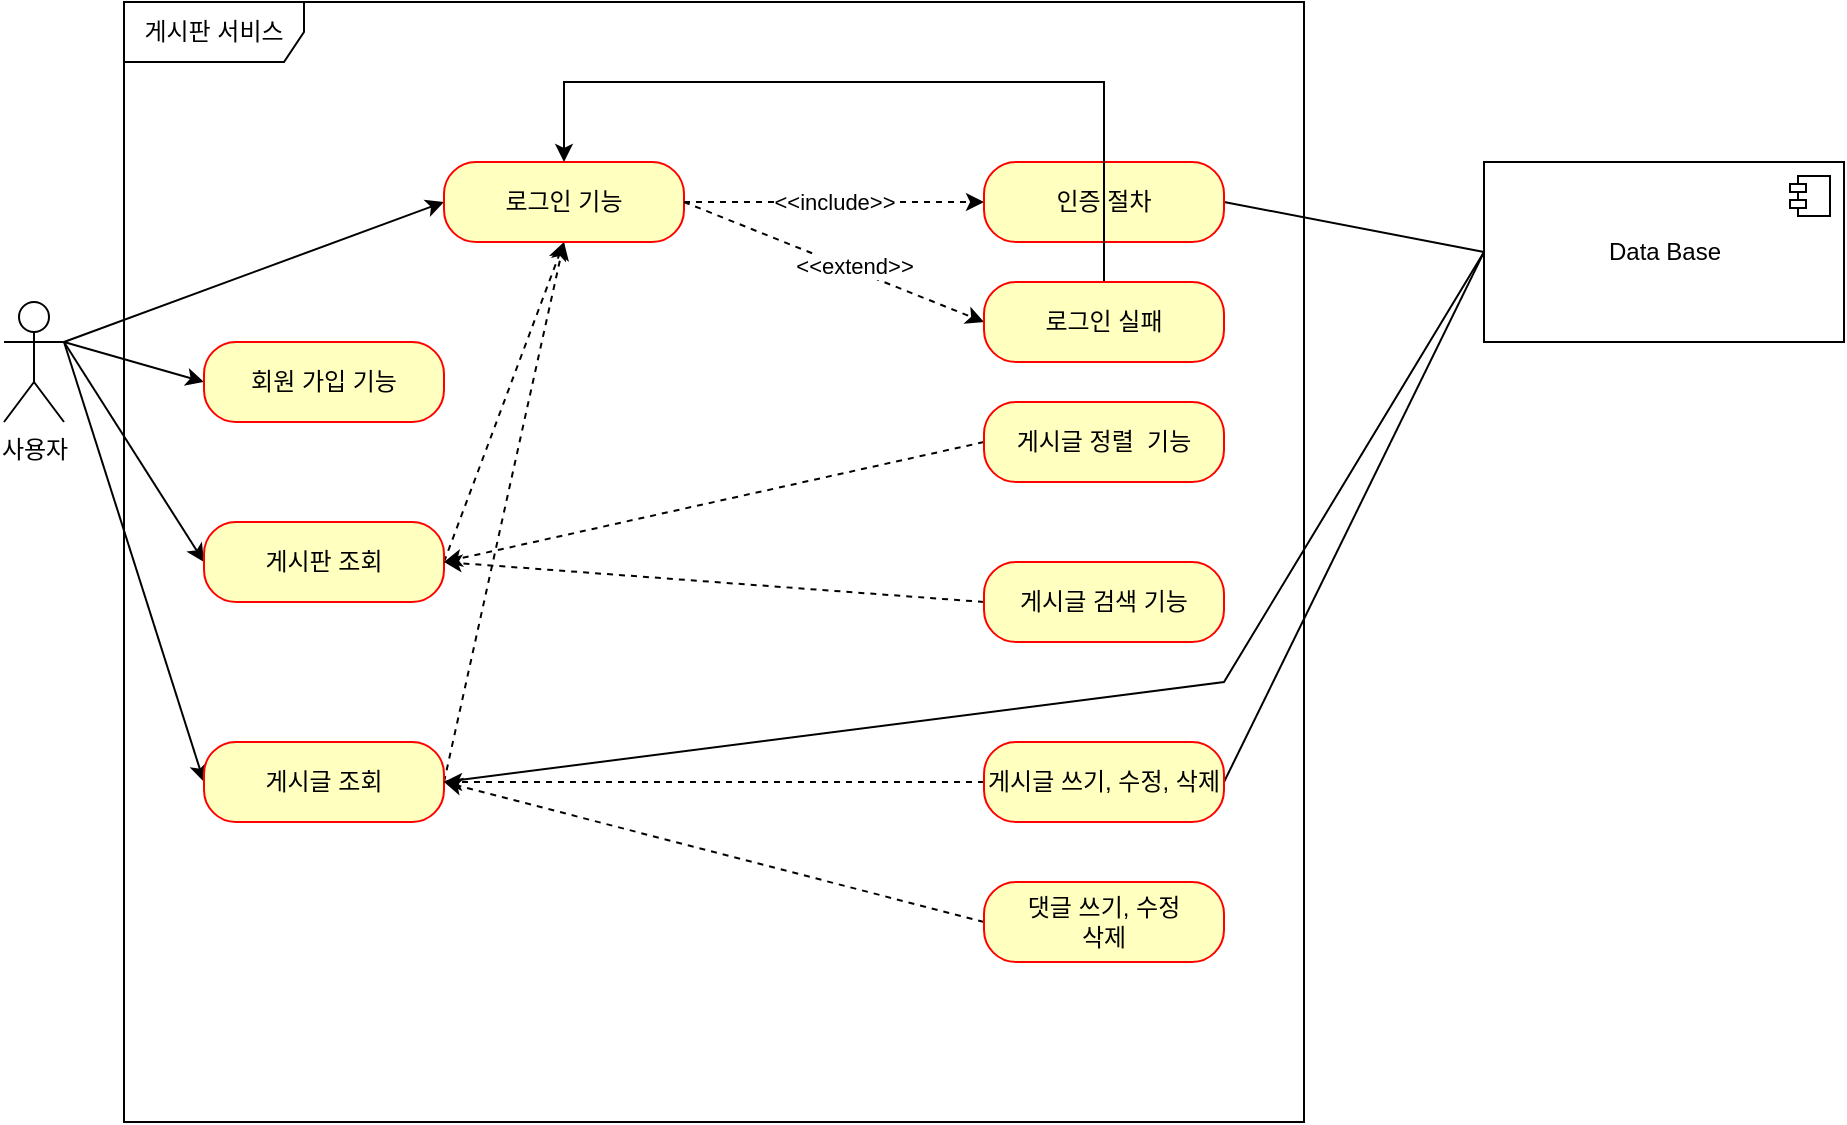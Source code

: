 <mxfile version="20.0.4" type="github">
  <diagram id="aaMPr5jAtVa4Pp0pItJO" name="Page-1">
    <mxGraphModel dx="1426" dy="801" grid="1" gridSize="10" guides="1" tooltips="1" connect="1" arrows="1" fold="1" page="1" pageScale="1" pageWidth="1169" pageHeight="1654" math="0" shadow="0">
      <root>
        <mxCell id="0" />
        <mxCell id="1" parent="0" />
        <mxCell id="eDVEf8kGDEXQK2gPYz-t-14" style="rounded=0;orthogonalLoop=1;jettySize=auto;html=1;exitX=1;exitY=0.333;exitDx=0;exitDy=0;exitPerimeter=0;entryX=0;entryY=0.5;entryDx=0;entryDy=0;" edge="1" parent="1" source="eDVEf8kGDEXQK2gPYz-t-1" target="eDVEf8kGDEXQK2gPYz-t-3">
          <mxGeometry relative="1" as="geometry" />
        </mxCell>
        <mxCell id="eDVEf8kGDEXQK2gPYz-t-16" style="edgeStyle=none;rounded=0;orthogonalLoop=1;jettySize=auto;html=1;entryX=0;entryY=0.5;entryDx=0;entryDy=0;" edge="1" parent="1" target="eDVEf8kGDEXQK2gPYz-t-7">
          <mxGeometry relative="1" as="geometry">
            <mxPoint x="50" y="210" as="sourcePoint" />
          </mxGeometry>
        </mxCell>
        <mxCell id="eDVEf8kGDEXQK2gPYz-t-17" style="edgeStyle=none;rounded=0;orthogonalLoop=1;jettySize=auto;html=1;exitX=1;exitY=0.333;exitDx=0;exitDy=0;exitPerimeter=0;entryX=0;entryY=0.5;entryDx=0;entryDy=0;" edge="1" parent="1" source="eDVEf8kGDEXQK2gPYz-t-1" target="eDVEf8kGDEXQK2gPYz-t-5">
          <mxGeometry relative="1" as="geometry" />
        </mxCell>
        <mxCell id="eDVEf8kGDEXQK2gPYz-t-18" style="edgeStyle=none;rounded=0;orthogonalLoop=1;jettySize=auto;html=1;exitX=1;exitY=0.333;exitDx=0;exitDy=0;exitPerimeter=0;entryX=0;entryY=0.5;entryDx=0;entryDy=0;" edge="1" parent="1" source="eDVEf8kGDEXQK2gPYz-t-1" target="eDVEf8kGDEXQK2gPYz-t-6">
          <mxGeometry relative="1" as="geometry" />
        </mxCell>
        <mxCell id="eDVEf8kGDEXQK2gPYz-t-1" value="사용자" style="shape=umlActor;verticalLabelPosition=bottom;verticalAlign=top;html=1;" vertex="1" parent="1">
          <mxGeometry x="20" y="190" width="30" height="60" as="geometry" />
        </mxCell>
        <mxCell id="eDVEf8kGDEXQK2gPYz-t-2" value="게시판 서비스" style="shape=umlFrame;whiteSpace=wrap;html=1;width=90;height=30;" vertex="1" parent="1">
          <mxGeometry x="80" y="40" width="590" height="560" as="geometry" />
        </mxCell>
        <mxCell id="eDVEf8kGDEXQK2gPYz-t-3" value="회원 가입 기능" style="rounded=1;whiteSpace=wrap;html=1;arcSize=40;fontColor=#000000;fillColor=#ffffc0;strokeColor=#ff0000;" vertex="1" parent="1">
          <mxGeometry x="120" y="210" width="120" height="40" as="geometry" />
        </mxCell>
        <mxCell id="eDVEf8kGDEXQK2gPYz-t-25" style="rounded=0;orthogonalLoop=1;jettySize=auto;html=1;exitX=1;exitY=0.5;exitDx=0;exitDy=0;entryX=0.5;entryY=1;entryDx=0;entryDy=0;dashed=1;" edge="1" parent="1" source="eDVEf8kGDEXQK2gPYz-t-5" target="eDVEf8kGDEXQK2gPYz-t-7">
          <mxGeometry relative="1" as="geometry" />
        </mxCell>
        <mxCell id="eDVEf8kGDEXQK2gPYz-t-5" value="게시판 조회" style="rounded=1;whiteSpace=wrap;html=1;arcSize=40;fontColor=#000000;fillColor=#ffffc0;strokeColor=#ff0000;" vertex="1" parent="1">
          <mxGeometry x="120" y="300" width="120" height="40" as="geometry" />
        </mxCell>
        <mxCell id="eDVEf8kGDEXQK2gPYz-t-26" style="edgeStyle=none;rounded=0;orthogonalLoop=1;jettySize=auto;html=1;exitX=1;exitY=0.5;exitDx=0;exitDy=0;dashed=1;" edge="1" parent="1" source="eDVEf8kGDEXQK2gPYz-t-6">
          <mxGeometry relative="1" as="geometry">
            <mxPoint x="300" y="160" as="targetPoint" />
          </mxGeometry>
        </mxCell>
        <mxCell id="eDVEf8kGDEXQK2gPYz-t-35" style="edgeStyle=none;rounded=0;orthogonalLoop=1;jettySize=auto;html=1;exitX=1;exitY=0.5;exitDx=0;exitDy=0;entryX=0;entryY=0.5;entryDx=0;entryDy=0;endArrow=none;endFill=0;" edge="1" parent="1" source="eDVEf8kGDEXQK2gPYz-t-6" target="eDVEf8kGDEXQK2gPYz-t-32">
          <mxGeometry relative="1" as="geometry">
            <Array as="points">
              <mxPoint x="630" y="380" />
            </Array>
          </mxGeometry>
        </mxCell>
        <mxCell id="eDVEf8kGDEXQK2gPYz-t-6" value="게시글 조회" style="rounded=1;whiteSpace=wrap;html=1;arcSize=40;fontColor=#000000;fillColor=#ffffc0;strokeColor=#ff0000;" vertex="1" parent="1">
          <mxGeometry x="120" y="410" width="120" height="40" as="geometry" />
        </mxCell>
        <mxCell id="eDVEf8kGDEXQK2gPYz-t-19" value="&amp;lt;&amp;lt;include&amp;gt;&amp;gt;" style="edgeStyle=none;rounded=0;orthogonalLoop=1;jettySize=auto;html=1;exitX=1;exitY=0.5;exitDx=0;exitDy=0;entryX=0;entryY=0.5;entryDx=0;entryDy=0;dashed=1;" edge="1" parent="1" source="eDVEf8kGDEXQK2gPYz-t-7" target="eDVEf8kGDEXQK2gPYz-t-8">
          <mxGeometry relative="1" as="geometry" />
        </mxCell>
        <mxCell id="eDVEf8kGDEXQK2gPYz-t-7" value="로그인 기능" style="rounded=1;whiteSpace=wrap;html=1;arcSize=40;fontColor=#000000;fillColor=#ffffc0;strokeColor=#ff0000;" vertex="1" parent="1">
          <mxGeometry x="240" y="120" width="120" height="40" as="geometry" />
        </mxCell>
        <mxCell id="eDVEf8kGDEXQK2gPYz-t-20" style="edgeStyle=none;rounded=0;orthogonalLoop=1;jettySize=auto;html=1;exitX=1;exitY=0.5;exitDx=0;exitDy=0;entryX=0;entryY=0.5;entryDx=0;entryDy=0;dashed=1;" edge="1" parent="1" source="eDVEf8kGDEXQK2gPYz-t-7" target="eDVEf8kGDEXQK2gPYz-t-9">
          <mxGeometry relative="1" as="geometry" />
        </mxCell>
        <mxCell id="eDVEf8kGDEXQK2gPYz-t-24" value="&amp;lt;&amp;lt;extend&amp;gt;&amp;gt;" style="edgeLabel;html=1;align=center;verticalAlign=middle;resizable=0;points=[];" vertex="1" connectable="0" parent="eDVEf8kGDEXQK2gPYz-t-20">
          <mxGeometry x="0.129" y="2" relative="1" as="geometry">
            <mxPoint as="offset" />
          </mxGeometry>
        </mxCell>
        <mxCell id="eDVEf8kGDEXQK2gPYz-t-34" style="edgeStyle=none;rounded=0;orthogonalLoop=1;jettySize=auto;html=1;exitX=1;exitY=0.5;exitDx=0;exitDy=0;entryX=0;entryY=0.5;entryDx=0;entryDy=0;endArrow=none;endFill=0;" edge="1" parent="1" source="eDVEf8kGDEXQK2gPYz-t-8" target="eDVEf8kGDEXQK2gPYz-t-32">
          <mxGeometry relative="1" as="geometry" />
        </mxCell>
        <mxCell id="eDVEf8kGDEXQK2gPYz-t-8" value="인증 절차" style="rounded=1;whiteSpace=wrap;html=1;arcSize=40;fontColor=#000000;fillColor=#ffffc0;strokeColor=#ff0000;" vertex="1" parent="1">
          <mxGeometry x="510" y="120" width="120" height="40" as="geometry" />
        </mxCell>
        <mxCell id="eDVEf8kGDEXQK2gPYz-t-21" style="edgeStyle=orthogonalEdgeStyle;rounded=0;orthogonalLoop=1;jettySize=auto;html=1;exitX=0.5;exitY=0;exitDx=0;exitDy=0;entryX=0.5;entryY=0;entryDx=0;entryDy=0;" edge="1" parent="1" source="eDVEf8kGDEXQK2gPYz-t-9" target="eDVEf8kGDEXQK2gPYz-t-7">
          <mxGeometry relative="1" as="geometry">
            <Array as="points">
              <mxPoint x="570" y="80" />
              <mxPoint x="300" y="80" />
            </Array>
          </mxGeometry>
        </mxCell>
        <mxCell id="eDVEf8kGDEXQK2gPYz-t-9" value="로그인 실패" style="rounded=1;whiteSpace=wrap;html=1;arcSize=40;fontColor=#000000;fillColor=#ffffc0;strokeColor=#ff0000;" vertex="1" parent="1">
          <mxGeometry x="510" y="180" width="120" height="40" as="geometry" />
        </mxCell>
        <mxCell id="eDVEf8kGDEXQK2gPYz-t-27" style="edgeStyle=none;rounded=0;orthogonalLoop=1;jettySize=auto;html=1;exitX=0;exitY=0.5;exitDx=0;exitDy=0;dashed=1;" edge="1" parent="1" source="eDVEf8kGDEXQK2gPYz-t-10">
          <mxGeometry relative="1" as="geometry">
            <mxPoint x="240" y="320" as="targetPoint" />
          </mxGeometry>
        </mxCell>
        <mxCell id="eDVEf8kGDEXQK2gPYz-t-10" value="게시글 정렬&amp;nbsp; 기능" style="rounded=1;whiteSpace=wrap;html=1;arcSize=40;fontColor=#000000;fillColor=#ffffc0;strokeColor=#ff0000;" vertex="1" parent="1">
          <mxGeometry x="510" y="240" width="120" height="40" as="geometry" />
        </mxCell>
        <mxCell id="eDVEf8kGDEXQK2gPYz-t-29" style="edgeStyle=none;rounded=0;orthogonalLoop=1;jettySize=auto;html=1;exitX=0;exitY=0.5;exitDx=0;exitDy=0;entryX=1;entryY=0.5;entryDx=0;entryDy=0;dashed=1;" edge="1" parent="1" source="eDVEf8kGDEXQK2gPYz-t-11" target="eDVEf8kGDEXQK2gPYz-t-5">
          <mxGeometry relative="1" as="geometry" />
        </mxCell>
        <mxCell id="eDVEf8kGDEXQK2gPYz-t-11" value="게시글 검색 기능" style="rounded=1;whiteSpace=wrap;html=1;arcSize=40;fontColor=#000000;fillColor=#ffffc0;strokeColor=#ff0000;" vertex="1" parent="1">
          <mxGeometry x="510" y="320" width="120" height="40" as="geometry" />
        </mxCell>
        <mxCell id="eDVEf8kGDEXQK2gPYz-t-30" style="edgeStyle=none;rounded=0;orthogonalLoop=1;jettySize=auto;html=1;exitX=0;exitY=0.5;exitDx=0;exitDy=0;entryX=1;entryY=0.5;entryDx=0;entryDy=0;dashed=1;" edge="1" parent="1" source="eDVEf8kGDEXQK2gPYz-t-12" target="eDVEf8kGDEXQK2gPYz-t-6">
          <mxGeometry relative="1" as="geometry" />
        </mxCell>
        <mxCell id="eDVEf8kGDEXQK2gPYz-t-36" style="edgeStyle=none;rounded=0;orthogonalLoop=1;jettySize=auto;html=1;exitX=1;exitY=0.5;exitDx=0;exitDy=0;entryX=0;entryY=0.5;entryDx=0;entryDy=0;endArrow=none;endFill=0;" edge="1" parent="1" source="eDVEf8kGDEXQK2gPYz-t-12" target="eDVEf8kGDEXQK2gPYz-t-32">
          <mxGeometry relative="1" as="geometry" />
        </mxCell>
        <mxCell id="eDVEf8kGDEXQK2gPYz-t-12" value="게시글 쓰기, 수정, 삭제" style="rounded=1;whiteSpace=wrap;html=1;arcSize=40;fontColor=#000000;fillColor=#ffffc0;strokeColor=#ff0000;" vertex="1" parent="1">
          <mxGeometry x="510" y="410" width="120" height="40" as="geometry" />
        </mxCell>
        <mxCell id="eDVEf8kGDEXQK2gPYz-t-31" style="edgeStyle=none;rounded=0;orthogonalLoop=1;jettySize=auto;html=1;exitX=0;exitY=0.5;exitDx=0;exitDy=0;dashed=1;" edge="1" parent="1" source="eDVEf8kGDEXQK2gPYz-t-13">
          <mxGeometry relative="1" as="geometry">
            <mxPoint x="240" y="430" as="targetPoint" />
          </mxGeometry>
        </mxCell>
        <mxCell id="eDVEf8kGDEXQK2gPYz-t-13" value="댓글 쓰기, 수정&lt;br&gt;삭제" style="rounded=1;whiteSpace=wrap;html=1;arcSize=40;fontColor=#000000;fillColor=#ffffc0;strokeColor=#ff0000;" vertex="1" parent="1">
          <mxGeometry x="510" y="480" width="120" height="40" as="geometry" />
        </mxCell>
        <mxCell id="eDVEf8kGDEXQK2gPYz-t-32" value="Data Base" style="html=1;dropTarget=0;" vertex="1" parent="1">
          <mxGeometry x="760" y="120" width="180" height="90" as="geometry" />
        </mxCell>
        <mxCell id="eDVEf8kGDEXQK2gPYz-t-33" value="" style="shape=module;jettyWidth=8;jettyHeight=4;" vertex="1" parent="eDVEf8kGDEXQK2gPYz-t-32">
          <mxGeometry x="1" width="20" height="20" relative="1" as="geometry">
            <mxPoint x="-27" y="7" as="offset" />
          </mxGeometry>
        </mxCell>
      </root>
    </mxGraphModel>
  </diagram>
</mxfile>
